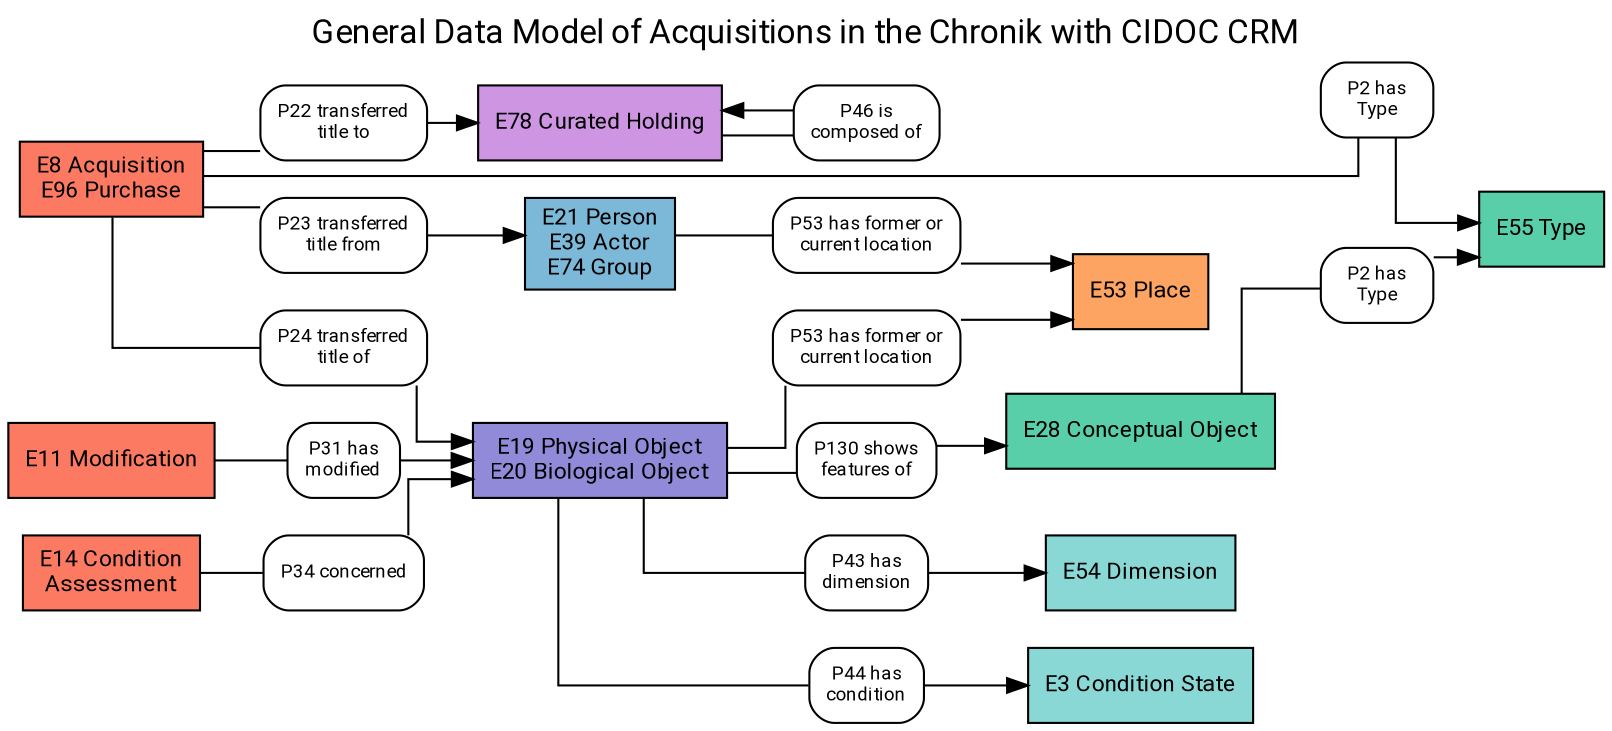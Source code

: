 digraph Acquisitions_Schema {
    overlap = false;
    sep = 0.1;
    mode="major";
    labelloc="t";
    label="General Data Model of Acquisitions in the Chronik with CIDOC CRM";
    bgcolor="none";
    rankdir="LR";
    ranksep="0.3 ";
    fontname="Roboto";
    fontsize="16";
    node [shape=box fontname="Roboto" color="black" penwidth=1 style="filled" fillcolor="#00000000"];
    edge [fontname="Roboto" fontsize="8" penwidth=1 weight=1.9];
    splines=ortho;
    penwidth=8;
    
    {
        E78 [label=<E78 Curated Holding>  fillcolor="#b560d4aa" fontsize="11"];
        E21 [label=<E21 Person<BR/>E39 Actor<BR/>E74 Group>  fillcolor="#3b95c4aa" fontsize="11"];
        E55 [label=<E55 Type>  fillcolor="#06b67eaa" fontsize="11"];
        E8  [label=<E8 Acquisition<BR/>E96 Purchase>  fillcolor="#fc3915aa" fontsize="11"];
        E53 [label=<E53 Place>  fillcolor="#fc7715aa" fontsize="11"];
        E28 [label=<E28 Conceptual Object>  fillcolor="#06b67eaa" fontsize="11"];
        E19  [label=<E19 Physical Object<BR/>E20 Biological Object>  fillcolor="#5a50c4aa" fontsize="11"];
        E11 [label=<E11 Modification>  fillcolor="#fc3915aa" fontsize="11"];
        E54 [label=<E54 Dimension>  fillcolor="#50c4c2aa" fontsize="11"];
        E3  [label=<E3 Condition State>  fillcolor="#50c4c2aa" fontsize="11"];
        E14 [label=<E14 Condition<BR/>Assessment>  fillcolor="#fc3915aa" fontsize="11"];

        P46 [label=<P46 is<BR/>composed of>  style="filled, rounded" fontsize="9" ];
        P2_1 [label=<P2 has<BR/>Type>  style="filled, rounded" fontsize="9" ];
        P22 [label=<P22 transferred<BR/>title to>  style="filled, rounded" fontsize="9" ];
        P23 [label=<P23 transferred<BR/>title from>  style="filled, rounded" fontsize="9" ];
        P53_1 [label=<P53 has former or<BR/>current location>  style="filled, rounded" fontsize="9" ];
        P2_2 [label=<P2 has<BR/>Type>  style="filled, rounded" fontsize="9" ];
        P130 [label=<P130 shows<BR/>features of>  style="filled, rounded" fontsize="9" ];
        P24 [label=<P24 transferred<BR/>title of>  style="filled, rounded" fontsize="9" ];
        P53_2 [label=<P53 has former or<BR/>current location>  style="filled, rounded" fontsize="9" ];
        P31 [label=<P31 has<BR/>modified>  style="filled, rounded" fontsize="9" ];
        P43 [label=<P43 has<BR/>dimension>  style="filled, rounded" fontsize="9" ];
        P44 [label=<P44 has<BR/>condition>  style="filled, rounded" fontsize="9" ];
        P34 [label=<P34 concerned>  style="filled, rounded" fontsize="9" ];

    }



    E8 -> P2_1 [arrowhead=none];
    P2_1 -> E55;

    E8 -> P22 [arrowhead=none];
    P22 -> E78;

    E8 -> P23 [arrowhead=none];
    P23 -> E21;

    E21 -> P53_1 [arrowhead=none];
    P53_1 -> E53;

    E28 -> P2_2 [arrowhead=none];
    P2_2 -> E55;

    E19 -> P130 [arrowhead=none];
    P130 -> E28;

    E8 -> P24 [arrowhead=none];
    P24 -> E19;

    E19 -> P53_2 [arrowhead=none];
    P53_2 -> E53;

    E11 -> P31 [arrowhead=none];
    P31 -> E19;

    E19 -> P43 [arrowhead=none];
    P43 -> E54;

    E19 -> P44 [arrowhead=none];
    P44 -> E3;

    E14 -> P34 [arrowhead=none];
    P34 -> E19;

    P46 -> E78;
    E78 -> P46 [arrowhead=none];
}
    